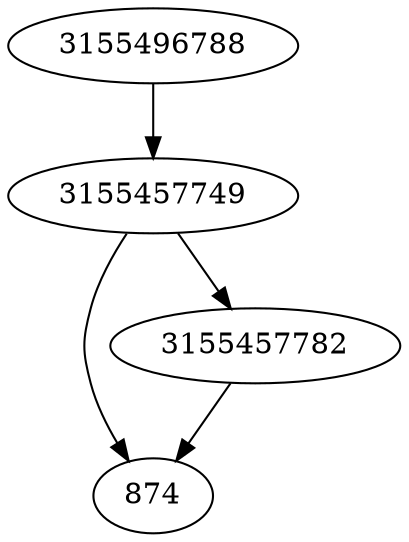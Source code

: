 strict digraph  {
874;
3155496788;
3155457749;
3155457782;
3155496788 -> 3155457749;
3155457749 -> 3155457782;
3155457749 -> 874;
3155457782 -> 874;
}
